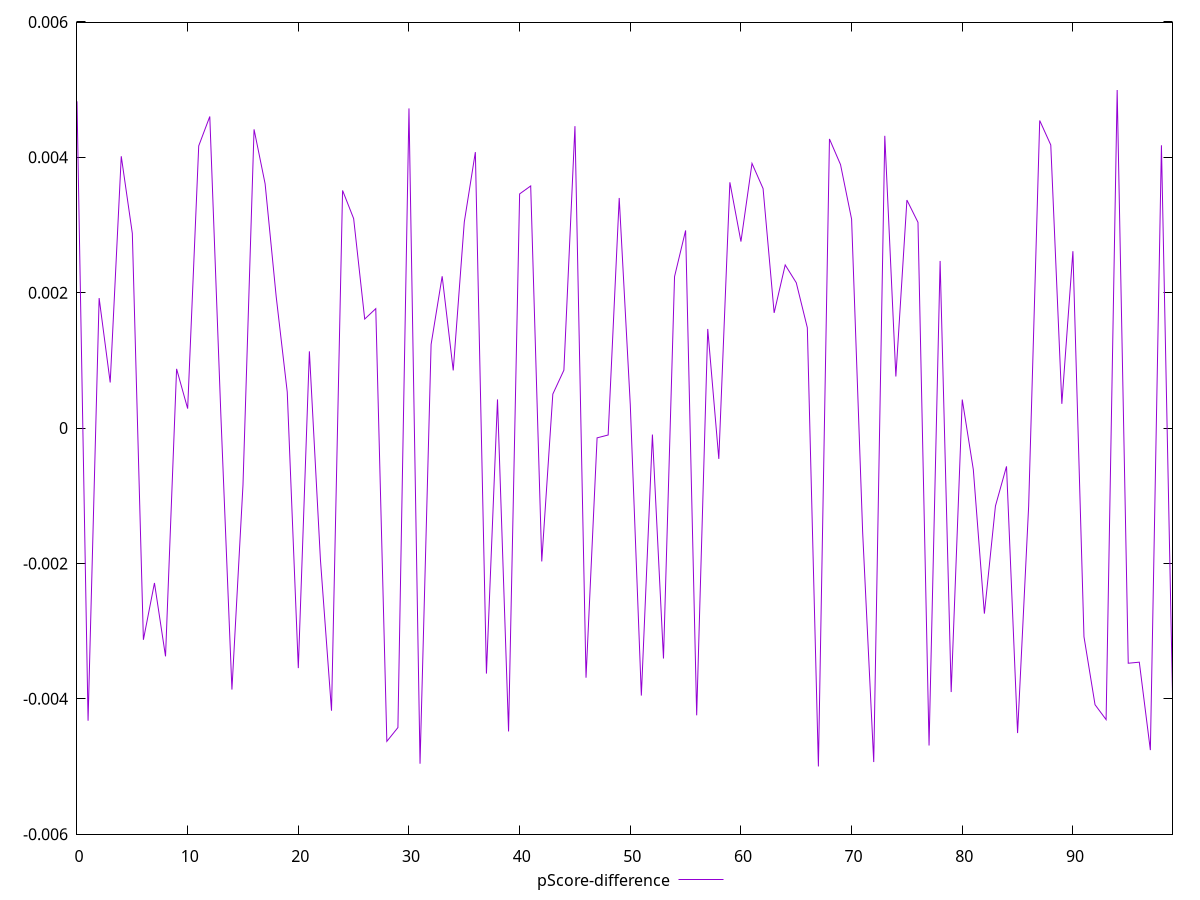 reset

$pScoreDifference <<EOF
0 0.004827186850010323
1 -0.00432395060980606
2 0.0019202495631985006
3 0.000673195138921695
4 0.004015267079197166
5 0.0028756304592511273
6 -0.003127392697049064
7 -0.002288570820910968
8 -0.0033726855920503673
9 0.0008745459818663981
10 0.0002873532620860514
11 0.004168584567269457
12 0.0046030624401905695
13 0.00019427369098881653
14 -0.0038636248291002567
15 -0.0008404432242756499
16 0.0044128828032418965
17 0.003608339447603942
18 0.0019430095363231759
19 0.0005321711874123058
20 -0.003546057198273972
21 0.0011337633272173464
22 -0.0019486399364477547
23 -0.004175722030553289
24 0.003510580684413761
25 0.003094916227018435
26 0.001610475675322326
27 0.0017641467250449627
28 -0.004628436147655027
29 -0.004424761069288921
30 0.004722594540084529
31 -0.004958328022278705
32 0.001236064534132858
33 0.0022426282702483757
34 0.0008515809331347268
35 0.0030452787506094203
36 0.004076556294538264
37 -0.003626845951731142
38 0.00042300001422260203
39 -0.004482159166101132
40 0.0034591744707430927
41 0.0035769107683974732
42 -0.0019701615693605568
43 0.0005019762989725562
44 0.0008550646031388609
45 0.004460093531149928
46 -0.0036884932619565963
47 -0.00014469722853124867
48 -0.0001023596868044152
49 0.0033990489373109944
50 0.00034430681563155097
51 -0.003952455403407176
52 -0.00009594551584404809
53 -0.0034041862805774953
54 0.0022378144616588547
55 0.002919790120262805
56 -0.004243559005275302
57 0.001463877832955568
58 -0.000455629249814099
59 0.003630747619676883
60 0.002755019383780616
61 0.003909629719853175
62 0.0035381961496168957
63 0.0017017630182825927
64 0.002409787191627516
65 0.0021469304282132062
66 0.001482502905829991
67 -0.004998866644340419
68 0.004271000443438838
69 0.003892015172869384
70 0.0030862605788412323
71 -0.0015419126424605356
72 -0.004934132759022561
73 0.004317457560227472
74 0.000761563370039936
75 0.0033683643075986536
76 0.003039106601648217
77 -0.004689405900579771
78 0.002468390511331714
79 -0.0038995821201955466
80 0.0004212193810508025
81 -0.000612971804206025
82 -0.0027415272522078593
83 -0.0011511790507221231
84 -0.0005660857325280599
85 -0.004506044458084016
86 -0.0011553369300879301
87 0.004543547283233557
88 0.004181917931829954
89 0.000357438311856223
90 0.0026128774837460844
91 -0.0030817839804516828
92 -0.0040870107672076605
93 -0.004307110599432076
94 0.004994441096028118
95 -0.003474213530265141
96 -0.0034584962900749694
97 -0.0047576118072879675
98 0.004177852820872158
99 -0.00392749698197066
EOF

set key outside below
set xrange [0:99]
set yrange [-0.005998866644340419:0.005994441096028118]
set trange [-0.005998866644340419:0.005994441096028118]
set terminal svg size 640, 500 enhanced background rgb 'white'
set output "report_00019_2021-02-10T18-14-37.922Z//interactive/samples/pages+cached/pScore-difference/values.svg"

plot $pScoreDifference title "pScore-difference" with line

reset
